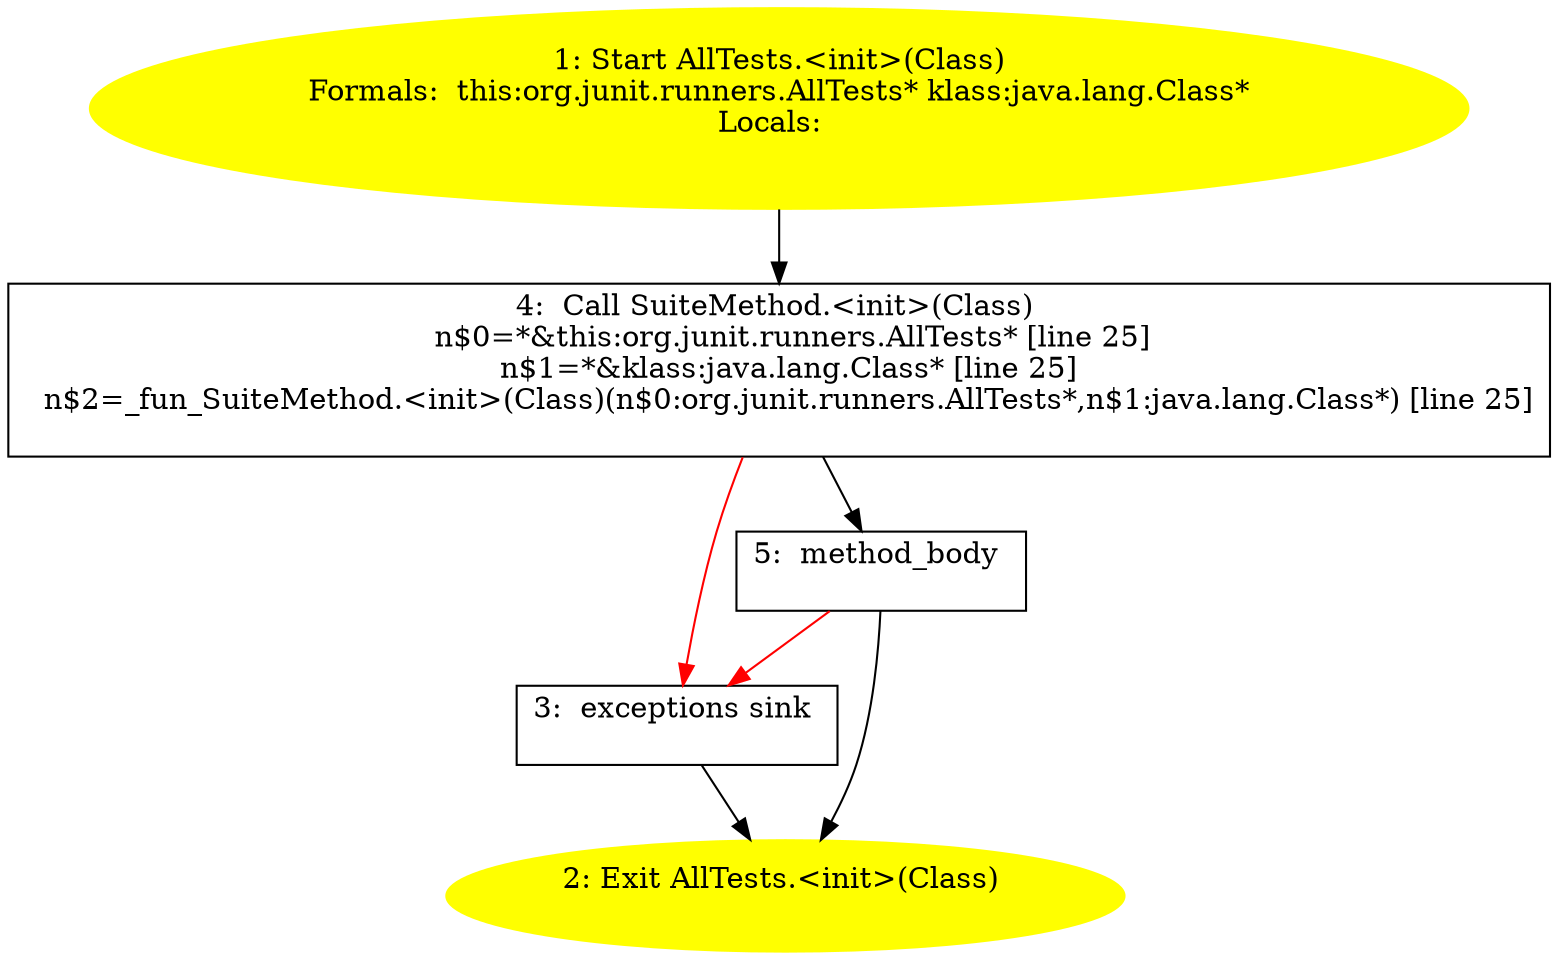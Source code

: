 /* @generated */
digraph cfg {
"org.junit.runners.AllTests.<init>(java.lang.Class).a4617159d8f52467ea8a257fc71dabc4_1" [label="1: Start AllTests.<init>(Class)\nFormals:  this:org.junit.runners.AllTests* klass:java.lang.Class*\nLocals:  \n  " color=yellow style=filled]
	

	 "org.junit.runners.AllTests.<init>(java.lang.Class).a4617159d8f52467ea8a257fc71dabc4_1" -> "org.junit.runners.AllTests.<init>(java.lang.Class).a4617159d8f52467ea8a257fc71dabc4_4" ;
"org.junit.runners.AllTests.<init>(java.lang.Class).a4617159d8f52467ea8a257fc71dabc4_2" [label="2: Exit AllTests.<init>(Class) \n  " color=yellow style=filled]
	

"org.junit.runners.AllTests.<init>(java.lang.Class).a4617159d8f52467ea8a257fc71dabc4_3" [label="3:  exceptions sink \n  " shape="box"]
	

	 "org.junit.runners.AllTests.<init>(java.lang.Class).a4617159d8f52467ea8a257fc71dabc4_3" -> "org.junit.runners.AllTests.<init>(java.lang.Class).a4617159d8f52467ea8a257fc71dabc4_2" ;
"org.junit.runners.AllTests.<init>(java.lang.Class).a4617159d8f52467ea8a257fc71dabc4_4" [label="4:  Call SuiteMethod.<init>(Class) \n   n$0=*&this:org.junit.runners.AllTests* [line 25]\n  n$1=*&klass:java.lang.Class* [line 25]\n  n$2=_fun_SuiteMethod.<init>(Class)(n$0:org.junit.runners.AllTests*,n$1:java.lang.Class*) [line 25]\n " shape="box"]
	

	 "org.junit.runners.AllTests.<init>(java.lang.Class).a4617159d8f52467ea8a257fc71dabc4_4" -> "org.junit.runners.AllTests.<init>(java.lang.Class).a4617159d8f52467ea8a257fc71dabc4_5" ;
	 "org.junit.runners.AllTests.<init>(java.lang.Class).a4617159d8f52467ea8a257fc71dabc4_4" -> "org.junit.runners.AllTests.<init>(java.lang.Class).a4617159d8f52467ea8a257fc71dabc4_3" [color="red" ];
"org.junit.runners.AllTests.<init>(java.lang.Class).a4617159d8f52467ea8a257fc71dabc4_5" [label="5:  method_body \n  " shape="box"]
	

	 "org.junit.runners.AllTests.<init>(java.lang.Class).a4617159d8f52467ea8a257fc71dabc4_5" -> "org.junit.runners.AllTests.<init>(java.lang.Class).a4617159d8f52467ea8a257fc71dabc4_2" ;
	 "org.junit.runners.AllTests.<init>(java.lang.Class).a4617159d8f52467ea8a257fc71dabc4_5" -> "org.junit.runners.AllTests.<init>(java.lang.Class).a4617159d8f52467ea8a257fc71dabc4_3" [color="red" ];
}
